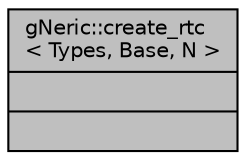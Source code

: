 digraph "gNeric::create_rtc&lt; Types, Base, N &gt;"
{
 // INTERACTIVE_SVG=YES
  bgcolor="transparent";
  edge [fontname="Helvetica",fontsize="10",labelfontname="Helvetica",labelfontsize="10"];
  node [fontname="Helvetica",fontsize="10",shape=record];
  Node1 [label="{gNeric::create_rtc\l\< Types, Base, N \>\n||}",height=0.2,width=0.4,color="black", fillcolor="grey75", style="filled", fontcolor="black"];
}
